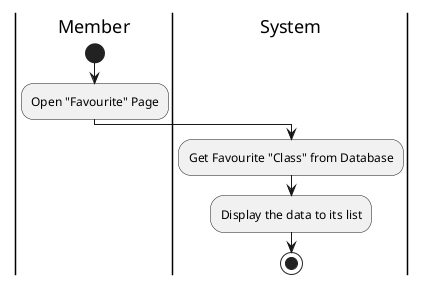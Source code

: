 @startuml GetFavourite

skinparam ConditionEndStyle hline
skinparam conditionStyle diamond
skinparam Monochrome true
skinparam Shadowing false

|Member|
start
:Open "Favourite" Page;

|System|
:Get Favourite "Class" from Database;
:Display the data to its list;
stop

@enduml